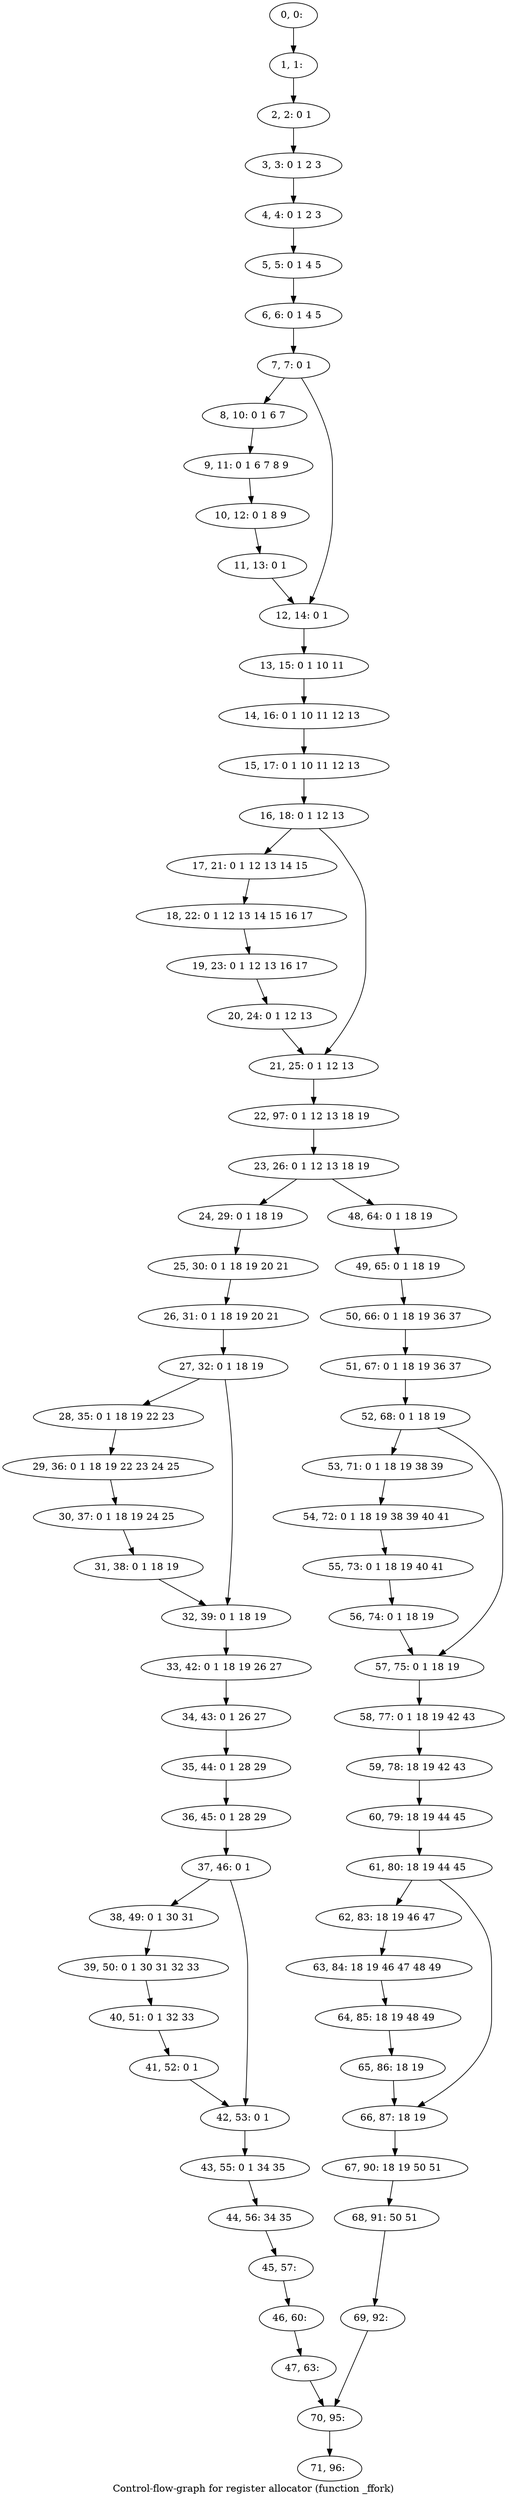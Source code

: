 digraph G {
graph [label="Control-flow-graph for register allocator (function _ffork)"]
0[label="0, 0: "];
1[label="1, 1: "];
2[label="2, 2: 0 1 "];
3[label="3, 3: 0 1 2 3 "];
4[label="4, 4: 0 1 2 3 "];
5[label="5, 5: 0 1 4 5 "];
6[label="6, 6: 0 1 4 5 "];
7[label="7, 7: 0 1 "];
8[label="8, 10: 0 1 6 7 "];
9[label="9, 11: 0 1 6 7 8 9 "];
10[label="10, 12: 0 1 8 9 "];
11[label="11, 13: 0 1 "];
12[label="12, 14: 0 1 "];
13[label="13, 15: 0 1 10 11 "];
14[label="14, 16: 0 1 10 11 12 13 "];
15[label="15, 17: 0 1 10 11 12 13 "];
16[label="16, 18: 0 1 12 13 "];
17[label="17, 21: 0 1 12 13 14 15 "];
18[label="18, 22: 0 1 12 13 14 15 16 17 "];
19[label="19, 23: 0 1 12 13 16 17 "];
20[label="20, 24: 0 1 12 13 "];
21[label="21, 25: 0 1 12 13 "];
22[label="22, 97: 0 1 12 13 18 19 "];
23[label="23, 26: 0 1 12 13 18 19 "];
24[label="24, 29: 0 1 18 19 "];
25[label="25, 30: 0 1 18 19 20 21 "];
26[label="26, 31: 0 1 18 19 20 21 "];
27[label="27, 32: 0 1 18 19 "];
28[label="28, 35: 0 1 18 19 22 23 "];
29[label="29, 36: 0 1 18 19 22 23 24 25 "];
30[label="30, 37: 0 1 18 19 24 25 "];
31[label="31, 38: 0 1 18 19 "];
32[label="32, 39: 0 1 18 19 "];
33[label="33, 42: 0 1 18 19 26 27 "];
34[label="34, 43: 0 1 26 27 "];
35[label="35, 44: 0 1 28 29 "];
36[label="36, 45: 0 1 28 29 "];
37[label="37, 46: 0 1 "];
38[label="38, 49: 0 1 30 31 "];
39[label="39, 50: 0 1 30 31 32 33 "];
40[label="40, 51: 0 1 32 33 "];
41[label="41, 52: 0 1 "];
42[label="42, 53: 0 1 "];
43[label="43, 55: 0 1 34 35 "];
44[label="44, 56: 34 35 "];
45[label="45, 57: "];
46[label="46, 60: "];
47[label="47, 63: "];
48[label="48, 64: 0 1 18 19 "];
49[label="49, 65: 0 1 18 19 "];
50[label="50, 66: 0 1 18 19 36 37 "];
51[label="51, 67: 0 1 18 19 36 37 "];
52[label="52, 68: 0 1 18 19 "];
53[label="53, 71: 0 1 18 19 38 39 "];
54[label="54, 72: 0 1 18 19 38 39 40 41 "];
55[label="55, 73: 0 1 18 19 40 41 "];
56[label="56, 74: 0 1 18 19 "];
57[label="57, 75: 0 1 18 19 "];
58[label="58, 77: 0 1 18 19 42 43 "];
59[label="59, 78: 18 19 42 43 "];
60[label="60, 79: 18 19 44 45 "];
61[label="61, 80: 18 19 44 45 "];
62[label="62, 83: 18 19 46 47 "];
63[label="63, 84: 18 19 46 47 48 49 "];
64[label="64, 85: 18 19 48 49 "];
65[label="65, 86: 18 19 "];
66[label="66, 87: 18 19 "];
67[label="67, 90: 18 19 50 51 "];
68[label="68, 91: 50 51 "];
69[label="69, 92: "];
70[label="70, 95: "];
71[label="71, 96: "];
0->1 ;
1->2 ;
2->3 ;
3->4 ;
4->5 ;
5->6 ;
6->7 ;
7->8 ;
7->12 ;
8->9 ;
9->10 ;
10->11 ;
11->12 ;
12->13 ;
13->14 ;
14->15 ;
15->16 ;
16->17 ;
16->21 ;
17->18 ;
18->19 ;
19->20 ;
20->21 ;
21->22 ;
22->23 ;
23->24 ;
23->48 ;
24->25 ;
25->26 ;
26->27 ;
27->28 ;
27->32 ;
28->29 ;
29->30 ;
30->31 ;
31->32 ;
32->33 ;
33->34 ;
34->35 ;
35->36 ;
36->37 ;
37->38 ;
37->42 ;
38->39 ;
39->40 ;
40->41 ;
41->42 ;
42->43 ;
43->44 ;
44->45 ;
45->46 ;
46->47 ;
47->70 ;
48->49 ;
49->50 ;
50->51 ;
51->52 ;
52->53 ;
52->57 ;
53->54 ;
54->55 ;
55->56 ;
56->57 ;
57->58 ;
58->59 ;
59->60 ;
60->61 ;
61->62 ;
61->66 ;
62->63 ;
63->64 ;
64->65 ;
65->66 ;
66->67 ;
67->68 ;
68->69 ;
69->70 ;
70->71 ;
}
